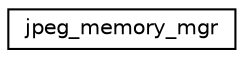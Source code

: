digraph "Graphical Class Hierarchy"
{
  edge [fontname="Helvetica",fontsize="10",labelfontname="Helvetica",labelfontsize="10"];
  node [fontname="Helvetica",fontsize="10",shape=record];
  rankdir="LR";
  Node1 [label="jpeg_memory_mgr",height=0.2,width=0.4,color="black", fillcolor="white", style="filled",URL="$structjpeg__memory__mgr.html"];
}
